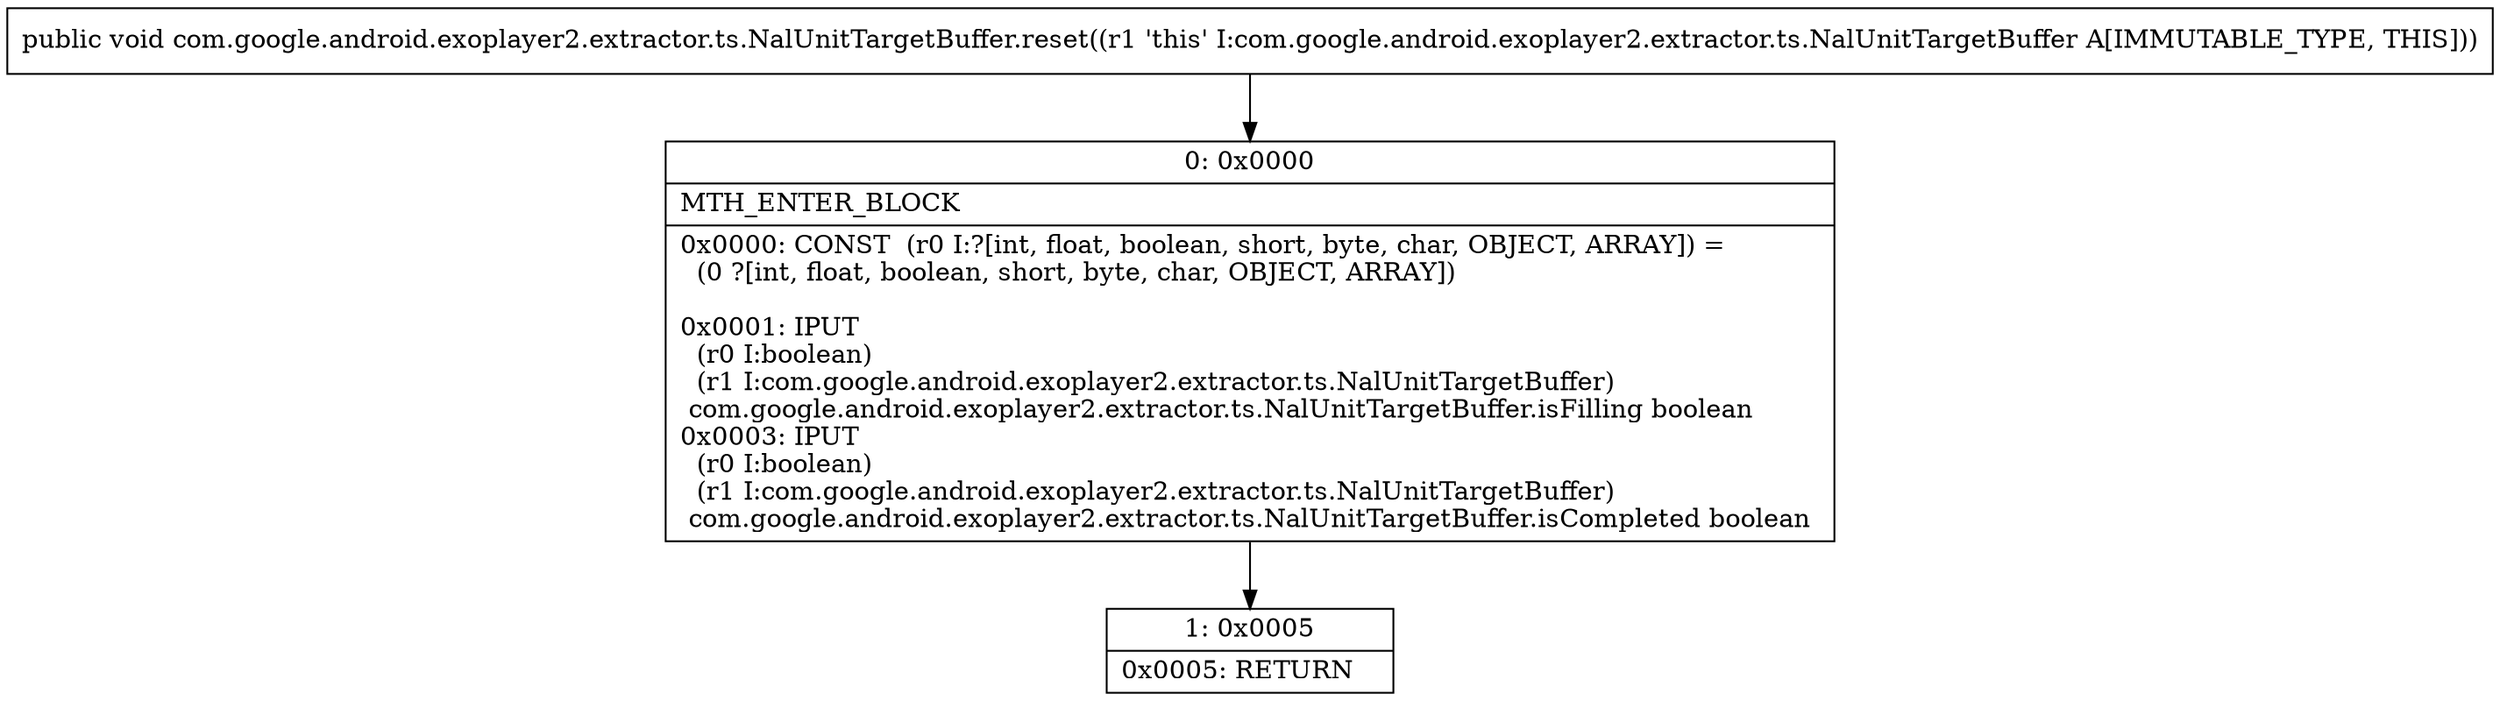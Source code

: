 digraph "CFG forcom.google.android.exoplayer2.extractor.ts.NalUnitTargetBuffer.reset()V" {
Node_0 [shape=record,label="{0\:\ 0x0000|MTH_ENTER_BLOCK\l|0x0000: CONST  (r0 I:?[int, float, boolean, short, byte, char, OBJECT, ARRAY]) = \l  (0 ?[int, float, boolean, short, byte, char, OBJECT, ARRAY])\l \l0x0001: IPUT  \l  (r0 I:boolean)\l  (r1 I:com.google.android.exoplayer2.extractor.ts.NalUnitTargetBuffer)\l com.google.android.exoplayer2.extractor.ts.NalUnitTargetBuffer.isFilling boolean \l0x0003: IPUT  \l  (r0 I:boolean)\l  (r1 I:com.google.android.exoplayer2.extractor.ts.NalUnitTargetBuffer)\l com.google.android.exoplayer2.extractor.ts.NalUnitTargetBuffer.isCompleted boolean \l}"];
Node_1 [shape=record,label="{1\:\ 0x0005|0x0005: RETURN   \l}"];
MethodNode[shape=record,label="{public void com.google.android.exoplayer2.extractor.ts.NalUnitTargetBuffer.reset((r1 'this' I:com.google.android.exoplayer2.extractor.ts.NalUnitTargetBuffer A[IMMUTABLE_TYPE, THIS])) }"];
MethodNode -> Node_0;
Node_0 -> Node_1;
}

